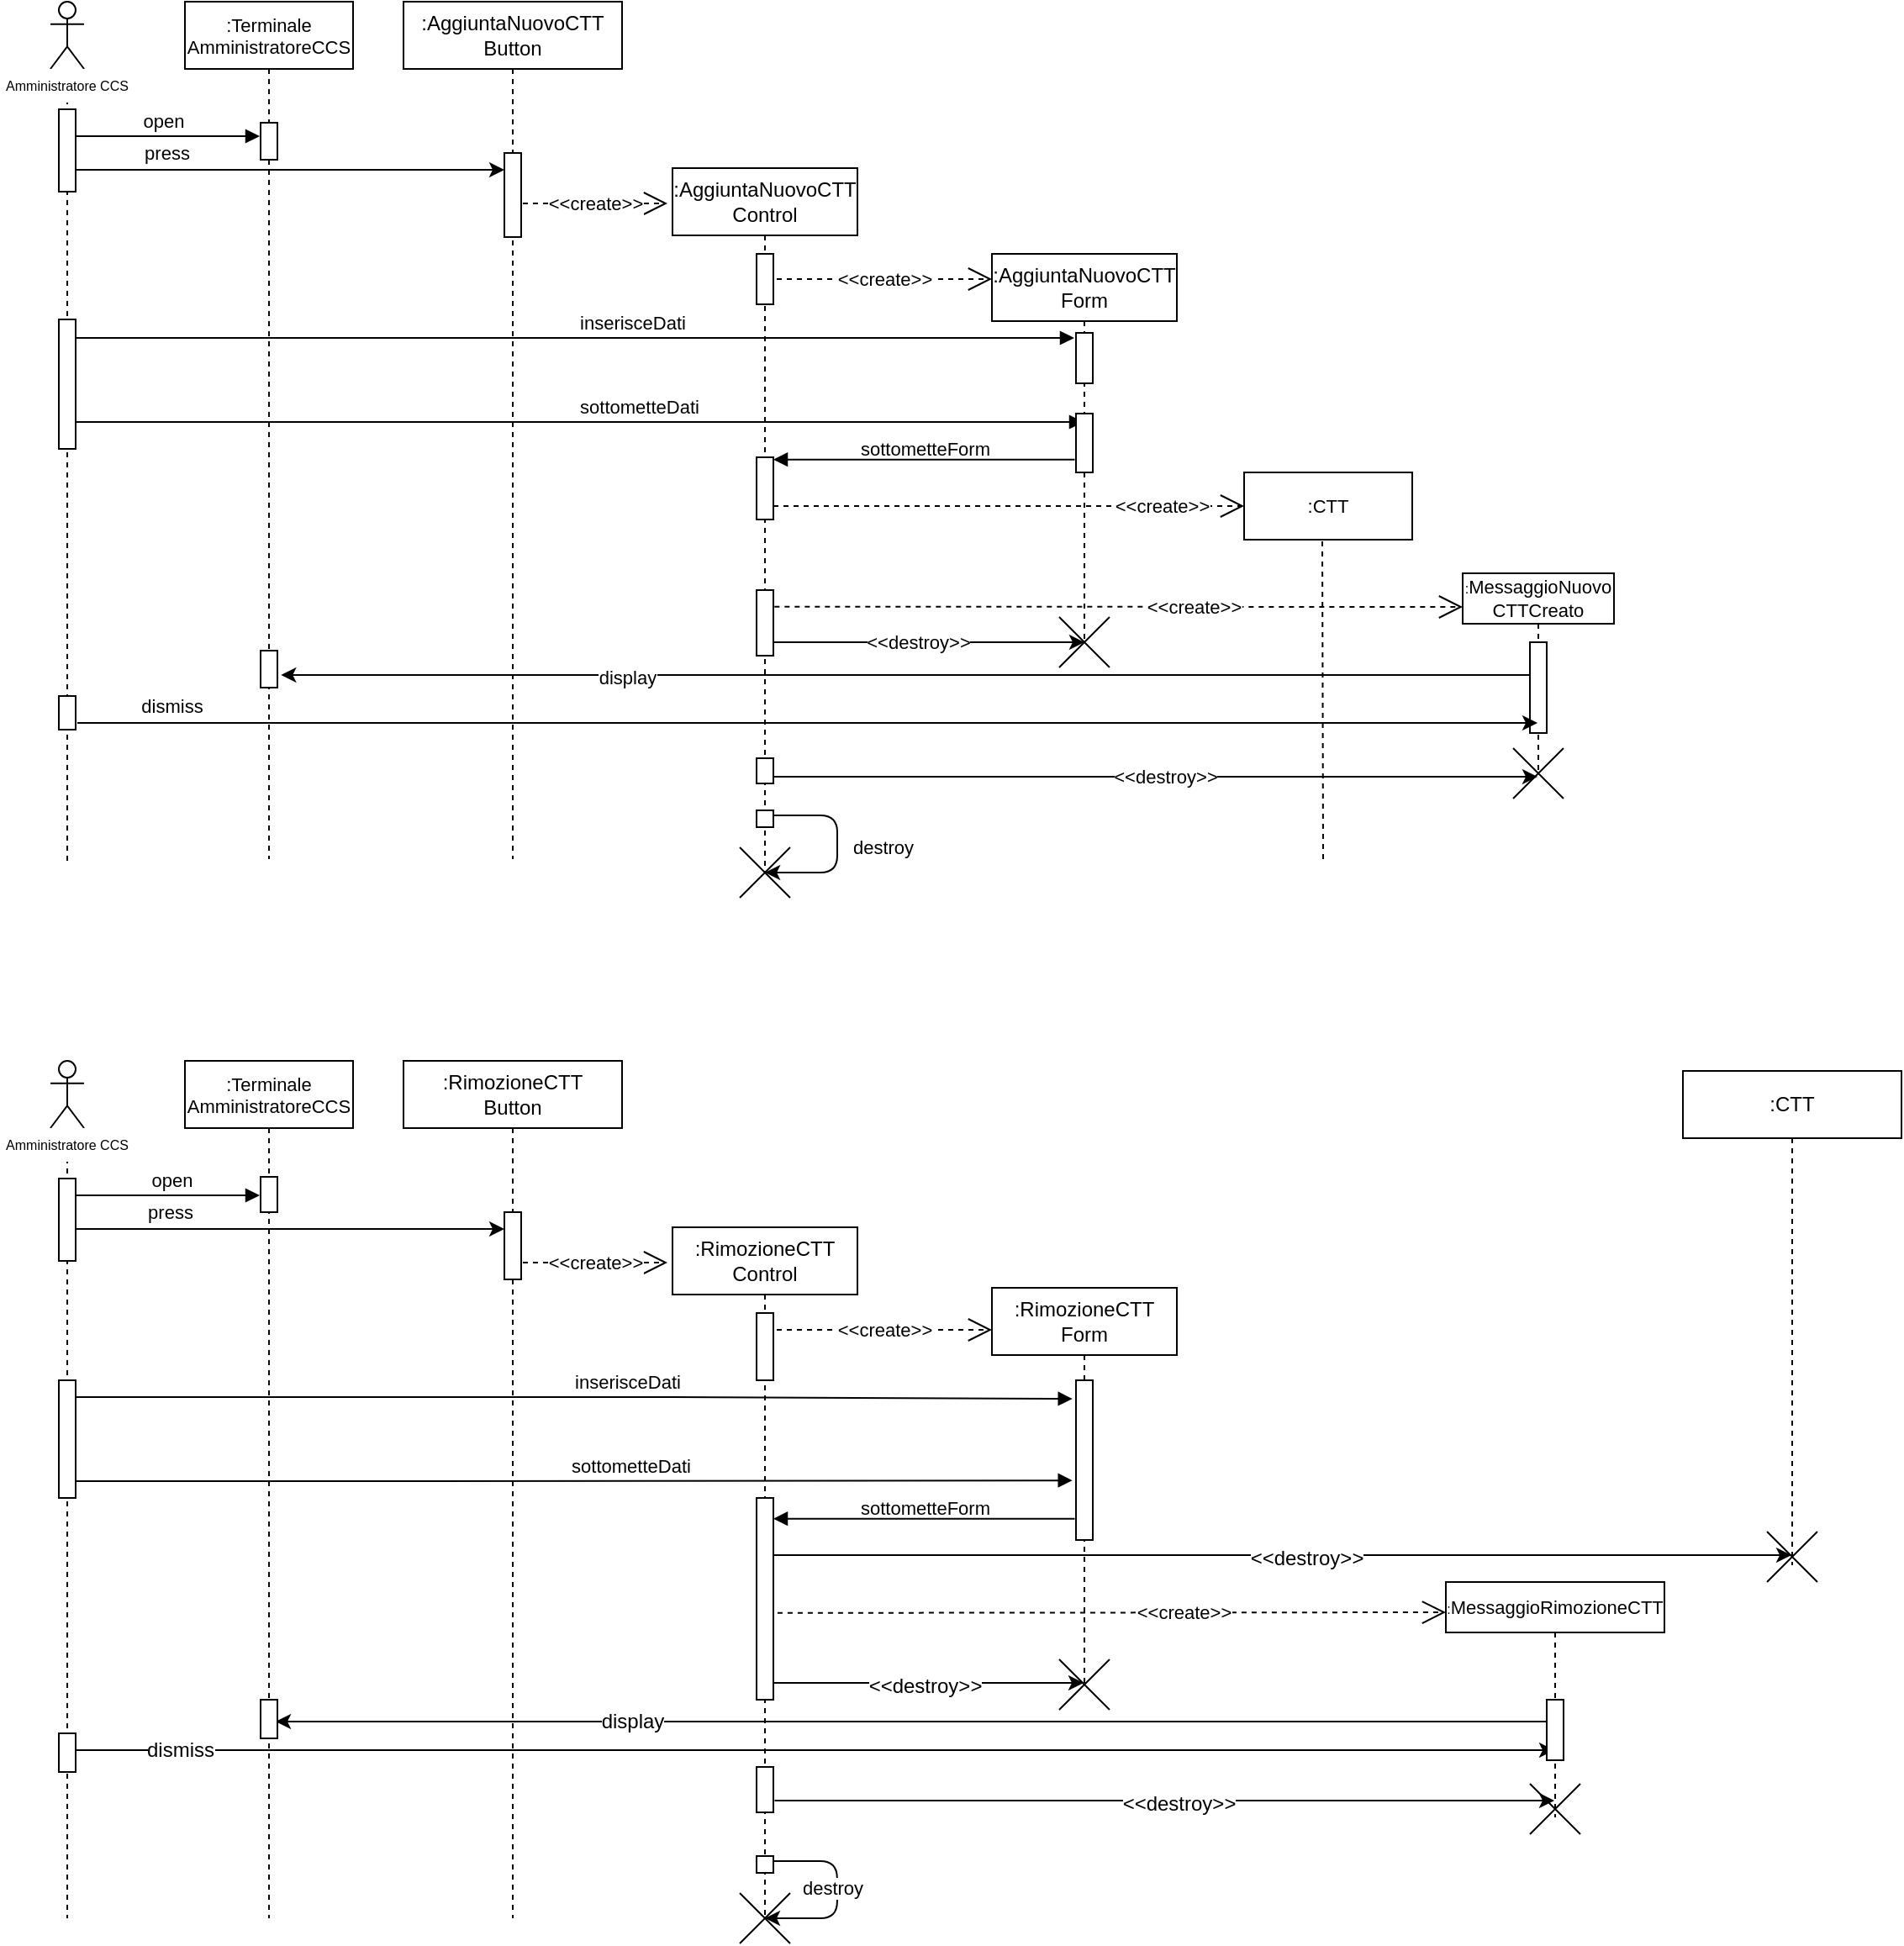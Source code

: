 <mxfile version="14.5.1" type="device"><diagram id="fMD52m2C8bVaRIi9G8p7" name="Page-1"><mxGraphModel dx="1086" dy="846" grid="1" gridSize="10" guides="1" tooltips="1" connect="1" arrows="1" fold="1" page="1" pageScale="1" pageWidth="827" pageHeight="1169" math="0" shadow="0"><root><mxCell id="0"/><mxCell id="1" parent="0"/><mxCell id="ud9lfbSyTgTO7OoXCv9i-1" value="" style="endArrow=classic;html=1;labelBackgroundColor=none;fontSize=14;exitX=0.606;exitY=0.804;exitDx=0;exitDy=0;exitPerimeter=0;" parent="1" source="ud9lfbSyTgTO7OoXCv9i-49" target="ud9lfbSyTgTO7OoXCv9i-69" edge="1"><mxGeometry width="50" height="50" relative="1" as="geometry"><mxPoint x="84.88" y="1220.0" as="sourcePoint"/><mxPoint x="870" y="1150" as="targetPoint"/></mxGeometry></mxCell><mxCell id="ud9lfbSyTgTO7OoXCv9i-2" value="dismiss" style="edgeLabel;html=1;align=center;verticalAlign=middle;resizable=0;points=[];fontSize=12;" parent="ud9lfbSyTgTO7OoXCv9i-1" vertex="1" connectable="0"><mxGeometry x="0.076" y="-3" relative="1" as="geometry"><mxPoint x="-409.48" y="-3.04" as="offset"/></mxGeometry></mxCell><mxCell id="ud9lfbSyTgTO7OoXCv9i-3" value="open" style="html=1;verticalAlign=bottom;endArrow=block;" parent="1" edge="1"><mxGeometry x="0.035" width="80" relative="1" as="geometry"><mxPoint x="75" y="160" as="sourcePoint"/><mxPoint x="194.5" y="160" as="targetPoint"/><mxPoint as="offset"/></mxGeometry></mxCell><mxCell id="ud9lfbSyTgTO7OoXCv9i-4" value="" style="endArrow=classic;html=1;labelBackgroundColor=none;fontSize=14;entryX=0.499;entryY=0.501;entryDx=0;entryDy=0;entryPerimeter=0;" parent="1" target="ud9lfbSyTgTO7OoXCv9i-32" edge="1"><mxGeometry width="50" height="50" relative="1" as="geometry"><mxPoint x="494.81" y="461.03" as="sourcePoint"/><mxPoint x="690" y="444" as="targetPoint"/></mxGeometry></mxCell><mxCell id="ud9lfbSyTgTO7OoXCv9i-5" value="&lt;font style=&quot;font-size: 11px&quot;&gt;&amp;lt;&amp;lt;destroy&amp;gt;&amp;gt;&lt;/font&gt;" style="edgeLabel;html=1;align=center;verticalAlign=middle;resizable=0;points=[];fontSize=14;" parent="ud9lfbSyTgTO7OoXCv9i-4" vertex="1" connectable="0"><mxGeometry x="0.076" y="-3" relative="1" as="geometry"><mxPoint x="-11.88" y="-4.03" as="offset"/></mxGeometry></mxCell><mxCell id="ud9lfbSyTgTO7OoXCv9i-6" value="" style="endArrow=classic;html=1;labelBackgroundColor=none;fontSize=14;entryX=1.217;entryY=0.658;entryDx=0;entryDy=0;entryPerimeter=0;" parent="1" source="ud9lfbSyTgTO7OoXCv9i-36" target="ud9lfbSyTgTO7OoXCv9i-16" edge="1"><mxGeometry width="50" height="50" relative="1" as="geometry"><mxPoint x="900" y="500" as="sourcePoint"/><mxPoint x="204" y="473" as="targetPoint"/></mxGeometry></mxCell><mxCell id="ud9lfbSyTgTO7OoXCv9i-7" value="&lt;font style=&quot;font-size: 11px&quot;&gt;display&lt;/font&gt;" style="edgeLabel;html=1;align=center;verticalAlign=middle;resizable=0;points=[];fontSize=14;" parent="ud9lfbSyTgTO7OoXCv9i-6" vertex="1" connectable="0"><mxGeometry x="0.076" y="-3" relative="1" as="geometry"><mxPoint x="-137.5" y="3" as="offset"/></mxGeometry></mxCell><mxCell id="ud9lfbSyTgTO7OoXCv9i-8" value="&lt;font style=&quot;font-size: 11px&quot;&gt;&amp;lt;&amp;lt;create&lt;font style=&quot;font-size: 11px&quot;&gt;&amp;gt;&amp;gt;&lt;/font&gt;&lt;/font&gt;" style="endArrow=open;endSize=12;dashed=1;html=1;fontSize=8;exitX=1.067;exitY=0.832;exitDx=0;exitDy=0;exitPerimeter=0;" parent="1" edge="1"><mxGeometry x="0.218" width="160" relative="1" as="geometry"><mxPoint x="500.67" y="439.84" as="sourcePoint"/><mxPoint x="910" y="440" as="targetPoint"/><mxPoint as="offset"/></mxGeometry></mxCell><mxCell id="ud9lfbSyTgTO7OoXCv9i-9" value="sottometteDati" style="html=1;verticalAlign=bottom;endArrow=block;" parent="1" target="ud9lfbSyTgTO7OoXCv9i-30" edge="1"><mxGeometry x="0.123" width="80" relative="1" as="geometry"><mxPoint x="80" y="330" as="sourcePoint"/><mxPoint x="677" y="330" as="targetPoint"/><Array as="points"><mxPoint x="260" y="330"/></Array><mxPoint as="offset"/></mxGeometry></mxCell><mxCell id="ud9lfbSyTgTO7OoXCv9i-10" value="inserisceDati" style="html=1;verticalAlign=bottom;endArrow=block;" parent="1" source="ud9lfbSyTgTO7OoXCv9i-19" edge="1"><mxGeometry x="0.114" width="80" relative="1" as="geometry"><mxPoint x="78" y="290" as="sourcePoint"/><mxPoint x="679" y="280" as="targetPoint"/><Array as="points"><mxPoint x="430" y="280"/></Array><mxPoint as="offset"/></mxGeometry></mxCell><mxCell id="ud9lfbSyTgTO7OoXCv9i-11" value="" style="endArrow=classic;html=1;" parent="1" source="ud9lfbSyTgTO7OoXCv9i-17" target="ud9lfbSyTgTO7OoXCv9i-22" edge="1"><mxGeometry width="50" height="50" relative="1" as="geometry"><mxPoint x="80" y="200" as="sourcePoint"/><mxPoint x="330" y="180" as="targetPoint"/><Array as="points"><mxPoint x="150" y="180"/><mxPoint x="270" y="180"/></Array></mxGeometry></mxCell><mxCell id="ud9lfbSyTgTO7OoXCv9i-12" value="press" style="edgeLabel;html=1;align=center;verticalAlign=middle;resizable=0;points=[];" parent="ud9lfbSyTgTO7OoXCv9i-11" vertex="1" connectable="0"><mxGeometry x="-0.398" y="-2" relative="1" as="geometry"><mxPoint x="-20" y="-12" as="offset"/></mxGeometry></mxCell><mxCell id="ud9lfbSyTgTO7OoXCv9i-13" value="&amp;lt;&amp;lt;create&amp;gt;&amp;gt;" style="endArrow=open;endSize=12;dashed=1;html=1;" parent="1" source="ud9lfbSyTgTO7OoXCv9i-21" edge="1"><mxGeometry x="0.049" width="160" relative="1" as="geometry"><mxPoint x="380" y="210" as="sourcePoint"/><mxPoint x="437" y="200" as="targetPoint"/><Array as="points"><mxPoint x="390" y="200"/></Array><mxPoint as="offset"/></mxGeometry></mxCell><mxCell id="ud9lfbSyTgTO7OoXCv9i-14" value=":Terminale&#10;AmministratoreCCS" style="shape=umlLifeline;perimeter=lifelinePerimeter;container=1;collapsible=0;recursiveResize=0;rounded=0;shadow=0;strokeWidth=1;fontSize=11;" parent="1" vertex="1"><mxGeometry x="150" y="80" width="100" height="510" as="geometry"/></mxCell><mxCell id="ud9lfbSyTgTO7OoXCv9i-15" value="" style="points=[];perimeter=orthogonalPerimeter;rounded=0;shadow=0;strokeWidth=1;" parent="ud9lfbSyTgTO7OoXCv9i-14" vertex="1"><mxGeometry x="45" y="72" width="10" height="22" as="geometry"/></mxCell><mxCell id="ud9lfbSyTgTO7OoXCv9i-16" value="" style="points=[];perimeter=orthogonalPerimeter;rounded=0;shadow=0;strokeWidth=1;" parent="ud9lfbSyTgTO7OoXCv9i-14" vertex="1"><mxGeometry x="45" y="386" width="10" height="22" as="geometry"/></mxCell><mxCell id="ud9lfbSyTgTO7OoXCv9i-17" value="" style="shape=umlLifeline;participant=umlActor;perimeter=lifelinePerimeter;whiteSpace=wrap;html=1;container=1;collapsible=0;recursiveResize=0;verticalAlign=top;spacingTop=36;outlineConnect=0;size=40;" parent="1" vertex="1"><mxGeometry x="70" y="80" width="20" height="514" as="geometry"/></mxCell><mxCell id="ud9lfbSyTgTO7OoXCv9i-18" value="" style="points=[];perimeter=orthogonalPerimeter;rounded=0;shadow=0;strokeWidth=1;" parent="ud9lfbSyTgTO7OoXCv9i-17" vertex="1"><mxGeometry x="5" y="64" width="10" height="49" as="geometry"/></mxCell><mxCell id="ud9lfbSyTgTO7OoXCv9i-19" value="" style="points=[];perimeter=orthogonalPerimeter;rounded=0;shadow=0;strokeWidth=1;" parent="ud9lfbSyTgTO7OoXCv9i-17" vertex="1"><mxGeometry x="5" y="189" width="10" height="77" as="geometry"/></mxCell><mxCell id="ud9lfbSyTgTO7OoXCv9i-20" value="" style="points=[];perimeter=orthogonalPerimeter;rounded=0;shadow=0;strokeWidth=1;" parent="ud9lfbSyTgTO7OoXCv9i-17" vertex="1"><mxGeometry x="5" y="413" width="10" height="20" as="geometry"/></mxCell><mxCell id="ud9lfbSyTgTO7OoXCv9i-21" value="&lt;div&gt;:AggiuntaNuovoCTT&lt;/div&gt;&lt;div&gt;Button&lt;/div&gt;" style="shape=umlLifeline;perimeter=lifelinePerimeter;whiteSpace=wrap;html=1;container=1;collapsible=0;recursiveResize=0;outlineConnect=0;fillColor=#ffffff;" parent="1" vertex="1"><mxGeometry x="280" y="80" width="130" height="510" as="geometry"/></mxCell><mxCell id="ud9lfbSyTgTO7OoXCv9i-22" value="" style="points=[];perimeter=orthogonalPerimeter;rounded=0;shadow=0;strokeWidth=1;" parent="ud9lfbSyTgTO7OoXCv9i-21" vertex="1"><mxGeometry x="60" y="90" width="10" height="50" as="geometry"/></mxCell><mxCell id="ud9lfbSyTgTO7OoXCv9i-23" value="&lt;div&gt;:AggiuntaNuovoCTT&lt;/div&gt;&lt;div&gt;Control&lt;br&gt;&lt;/div&gt;" style="shape=umlLifeline;perimeter=lifelinePerimeter;whiteSpace=wrap;html=1;container=1;collapsible=0;recursiveResize=0;outlineConnect=0;fillColor=#ffffff;size=40;" parent="1" vertex="1"><mxGeometry x="440" y="179" width="110" height="419" as="geometry"/></mxCell><mxCell id="ud9lfbSyTgTO7OoXCv9i-24" value="" style="points=[];perimeter=orthogonalPerimeter;rounded=0;shadow=0;strokeWidth=1;" parent="ud9lfbSyTgTO7OoXCv9i-23" vertex="1"><mxGeometry x="50" y="51" width="10" height="30" as="geometry"/></mxCell><mxCell id="ud9lfbSyTgTO7OoXCv9i-25" value="" style="points=[];perimeter=orthogonalPerimeter;rounded=0;shadow=0;strokeWidth=1;" parent="ud9lfbSyTgTO7OoXCv9i-23" vertex="1"><mxGeometry x="50" y="172" width="10" height="37" as="geometry"/></mxCell><mxCell id="ud9lfbSyTgTO7OoXCv9i-26" value="" style="points=[];perimeter=orthogonalPerimeter;rounded=0;shadow=0;strokeWidth=1;" parent="ud9lfbSyTgTO7OoXCv9i-23" vertex="1"><mxGeometry x="50" y="251" width="10" height="39" as="geometry"/></mxCell><mxCell id="ud9lfbSyTgTO7OoXCv9i-27" value="" style="points=[];perimeter=orthogonalPerimeter;rounded=0;shadow=0;strokeWidth=1;" parent="ud9lfbSyTgTO7OoXCv9i-23" vertex="1"><mxGeometry x="50" y="351" width="10" height="15" as="geometry"/></mxCell><mxCell id="ud9lfbSyTgTO7OoXCv9i-28" value="Amministratore CCS" style="text;align=center;fontStyle=0;verticalAlign=middle;spacingLeft=3;spacingRight=3;strokeColor=none;rotatable=0;points=[[0,0.5],[1,0.5]];portConstraint=eastwest;fillColor=#ffffff;fontSize=8;" parent="1" vertex="1"><mxGeometry x="40" y="120" width="80" height="20" as="geometry"/></mxCell><mxCell id="ud9lfbSyTgTO7OoXCv9i-29" value="&lt;font style=&quot;font-size: 11px&quot;&gt;&amp;lt;&amp;lt;create&amp;gt;&amp;gt;&lt;/font&gt;" style="endArrow=open;endSize=12;dashed=1;html=1;fontSize=8;" parent="1" edge="1"><mxGeometry width="160" relative="1" as="geometry"><mxPoint x="502" y="245" as="sourcePoint"/><mxPoint x="630" y="245" as="targetPoint"/><Array as="points"><mxPoint x="570" y="245"/></Array><mxPoint as="offset"/></mxGeometry></mxCell><mxCell id="ud9lfbSyTgTO7OoXCv9i-30" value="&lt;div&gt;:AggiuntaNuovoCTT&lt;/div&gt;&lt;div&gt;Form&lt;/div&gt;" style="shape=umlLifeline;perimeter=lifelinePerimeter;whiteSpace=wrap;html=1;container=1;collapsible=0;recursiveResize=0;outlineConnect=0;" parent="1" vertex="1"><mxGeometry x="630" y="230" width="110" height="230" as="geometry"/></mxCell><mxCell id="ud9lfbSyTgTO7OoXCv9i-31" value="" style="points=[];perimeter=orthogonalPerimeter;rounded=0;shadow=0;strokeWidth=1;" parent="ud9lfbSyTgTO7OoXCv9i-30" vertex="1"><mxGeometry x="50" y="95" width="10" height="35" as="geometry"/></mxCell><mxCell id="ud9lfbSyTgTO7OoXCv9i-32" value="" style="shape=umlDestroy;fillColor=#ffffff;fontSize=8;" parent="ud9lfbSyTgTO7OoXCv9i-30" vertex="1"><mxGeometry x="40" y="216" width="30" height="30" as="geometry"/></mxCell><mxCell id="ud9lfbSyTgTO7OoXCv9i-33" value="" style="points=[];perimeter=orthogonalPerimeter;rounded=0;shadow=0;strokeWidth=1;" parent="ud9lfbSyTgTO7OoXCv9i-30" vertex="1"><mxGeometry x="50" y="47" width="10" height="30" as="geometry"/></mxCell><mxCell id="ud9lfbSyTgTO7OoXCv9i-34" value="&lt;font style=&quot;font-size: 11px&quot;&gt;sottometteForm&lt;/font&gt;" style="html=1;verticalAlign=bottom;endArrow=block;fontSize=8;exitX=-0.074;exitY=0.407;exitDx=0;exitDy=0;exitPerimeter=0;labelBackgroundColor=none;" parent="1" edge="1"><mxGeometry x="-0.004" y="3" width="80" relative="1" as="geometry"><mxPoint x="679.26" y="352.33" as="sourcePoint"/><mxPoint x="500" y="352.33" as="targetPoint"/><Array as="points"/><mxPoint as="offset"/></mxGeometry></mxCell><mxCell id="ud9lfbSyTgTO7OoXCv9i-35" value=":&lt;font style=&quot;font-size: 11px&quot;&gt;Messaggio&lt;/font&gt;&lt;font style=&quot;font-size: 11px&quot;&gt;&lt;font style=&quot;font-size: 11px&quot;&gt;&lt;font style=&quot;font-size: 11px&quot;&gt;Nuovo&lt;/font&gt;&lt;br&gt;CTTCreato&lt;/font&gt;&lt;br&gt;&lt;/font&gt;" style="shape=umlLifeline;perimeter=lifelinePerimeter;whiteSpace=wrap;html=1;container=1;collapsible=0;recursiveResize=0;outlineConnect=0;fillColor=#ffffff;fontSize=8;size=30;" parent="1" vertex="1"><mxGeometry x="910" y="420" width="90" height="120" as="geometry"/></mxCell><mxCell id="ud9lfbSyTgTO7OoXCv9i-36" value="" style="points=[];perimeter=orthogonalPerimeter;rounded=0;shadow=0;strokeWidth=1;" parent="ud9lfbSyTgTO7OoXCv9i-35" vertex="1"><mxGeometry x="40" y="41" width="10" height="54" as="geometry"/></mxCell><mxCell id="ud9lfbSyTgTO7OoXCv9i-37" value="" style="shape=umlDestroy;fillColor=#ffffff;fontSize=8;" parent="ud9lfbSyTgTO7OoXCv9i-35" vertex="1"><mxGeometry x="30" y="104" width="30" height="30" as="geometry"/></mxCell><mxCell id="ud9lfbSyTgTO7OoXCv9i-38" value="" style="endArrow=classic;html=1;labelBackgroundColor=none;fontSize=14;" parent="1" source="ud9lfbSyTgTO7OoXCv9i-70" edge="1"><mxGeometry width="50" height="50" relative="1" as="geometry"><mxPoint x="900" y="1130" as="sourcePoint"/><mxPoint x="204.0" y="1103" as="targetPoint"/></mxGeometry></mxCell><mxCell id="ud9lfbSyTgTO7OoXCv9i-39" value="display" style="edgeLabel;html=1;align=center;verticalAlign=middle;resizable=0;points=[];fontSize=12;" parent="ud9lfbSyTgTO7OoXCv9i-38" vertex="1" connectable="0"><mxGeometry x="0.076" y="-3" relative="1" as="geometry"><mxPoint x="-137.5" y="3" as="offset"/></mxGeometry></mxCell><mxCell id="ud9lfbSyTgTO7OoXCv9i-40" value="&lt;font style=&quot;font-size: 11px&quot;&gt;&amp;lt;&amp;lt;create&lt;font style=&quot;font-size: 11px&quot;&gt;&amp;gt;&amp;gt;&lt;/font&gt;&lt;/font&gt;" style="endArrow=open;endSize=12;dashed=1;html=1;fontSize=8;exitX=1.245;exitY=0.57;exitDx=0;exitDy=0;exitPerimeter=0;" parent="1" source="ud9lfbSyTgTO7OoXCv9i-72" edge="1"><mxGeometry x="0.218" width="160" relative="1" as="geometry"><mxPoint x="250" y="970" as="sourcePoint"/><mxPoint x="900" y="1038" as="targetPoint"/><mxPoint as="offset"/></mxGeometry></mxCell><mxCell id="ud9lfbSyTgTO7OoXCv9i-41" value="sottometteDati" style="html=1;verticalAlign=bottom;endArrow=block;entryX=-0.214;entryY=0.627;entryDx=0;entryDy=0;entryPerimeter=0;" parent="1" target="ud9lfbSyTgTO7OoXCv9i-66" edge="1"><mxGeometry x="0.123" width="80" relative="1" as="geometry"><mxPoint x="80" y="960" as="sourcePoint"/><mxPoint x="670" y="961" as="targetPoint"/><Array as="points"><mxPoint x="260" y="960"/></Array><mxPoint as="offset"/></mxGeometry></mxCell><mxCell id="ud9lfbSyTgTO7OoXCv9i-42" value="inserisceDati" style="html=1;verticalAlign=bottom;endArrow=block;entryX=-0.214;entryY=0.116;entryDx=0;entryDy=0;entryPerimeter=0;" parent="1" source="ud9lfbSyTgTO7OoXCv9i-49" target="ud9lfbSyTgTO7OoXCv9i-66" edge="1"><mxGeometry x="0.114" width="80" relative="1" as="geometry"><mxPoint x="78" y="920" as="sourcePoint"/><mxPoint x="670" y="910" as="targetPoint"/><Array as="points"><mxPoint x="430" y="910"/></Array><mxPoint as="offset"/></mxGeometry></mxCell><mxCell id="ud9lfbSyTgTO7OoXCv9i-43" value="" style="endArrow=classic;html=1;" parent="1" source="ud9lfbSyTgTO7OoXCv9i-49" target="ud9lfbSyTgTO7OoXCv9i-55" edge="1"><mxGeometry width="50" height="50" relative="1" as="geometry"><mxPoint x="80" y="830" as="sourcePoint"/><mxPoint x="330" y="810" as="targetPoint"/><Array as="points"><mxPoint x="150" y="810"/><mxPoint x="270" y="810"/></Array></mxGeometry></mxCell><mxCell id="ud9lfbSyTgTO7OoXCv9i-44" value="press" style="edgeLabel;html=1;align=center;verticalAlign=middle;resizable=0;points=[];" parent="ud9lfbSyTgTO7OoXCv9i-43" vertex="1" connectable="0"><mxGeometry x="-0.398" y="-2" relative="1" as="geometry"><mxPoint x="-18.21" y="-12" as="offset"/></mxGeometry></mxCell><mxCell id="ud9lfbSyTgTO7OoXCv9i-45" value="&amp;lt;&amp;lt;create&amp;gt;&amp;gt;" style="endArrow=open;endSize=12;dashed=1;html=1;" parent="1" source="ud9lfbSyTgTO7OoXCv9i-54" edge="1"><mxGeometry x="0.049" width="160" relative="1" as="geometry"><mxPoint x="380" y="840" as="sourcePoint"/><mxPoint x="437" y="830" as="targetPoint"/><Array as="points"><mxPoint x="390" y="830"/></Array><mxPoint as="offset"/></mxGeometry></mxCell><mxCell id="ud9lfbSyTgTO7OoXCv9i-46" value=":Terminale&#10;AmministratoreCCS" style="shape=umlLifeline;perimeter=lifelinePerimeter;container=1;collapsible=0;recursiveResize=0;rounded=0;shadow=0;strokeWidth=1;fontSize=11;" parent="1" vertex="1"><mxGeometry x="150" y="710" width="100" height="510" as="geometry"/></mxCell><mxCell id="ud9lfbSyTgTO7OoXCv9i-47" value="" style="points=[];perimeter=orthogonalPerimeter;rounded=0;shadow=0;strokeWidth=1;" parent="ud9lfbSyTgTO7OoXCv9i-46" vertex="1"><mxGeometry x="45" y="69" width="10" height="21" as="geometry"/></mxCell><mxCell id="ud9lfbSyTgTO7OoXCv9i-48" value="" style="points=[];perimeter=orthogonalPerimeter;rounded=0;shadow=0;strokeWidth=1;" parent="ud9lfbSyTgTO7OoXCv9i-46" vertex="1"><mxGeometry x="45" y="380" width="10" height="23" as="geometry"/></mxCell><mxCell id="ud9lfbSyTgTO7OoXCv9i-49" value="" style="shape=umlLifeline;participant=umlActor;perimeter=lifelinePerimeter;whiteSpace=wrap;html=1;container=1;collapsible=0;recursiveResize=0;verticalAlign=top;spacingTop=36;outlineConnect=0;size=40;" parent="1" vertex="1"><mxGeometry x="70" y="710" width="20" height="510" as="geometry"/></mxCell><mxCell id="ud9lfbSyTgTO7OoXCv9i-50" value="" style="points=[];perimeter=orthogonalPerimeter;rounded=0;shadow=0;strokeWidth=1;" parent="ud9lfbSyTgTO7OoXCv9i-49" vertex="1"><mxGeometry x="5" y="70" width="10" height="49" as="geometry"/></mxCell><mxCell id="ud9lfbSyTgTO7OoXCv9i-51" value="" style="points=[];perimeter=orthogonalPerimeter;rounded=0;shadow=0;strokeWidth=1;" parent="ud9lfbSyTgTO7OoXCv9i-49" vertex="1"><mxGeometry x="5" y="190" width="10" height="70" as="geometry"/></mxCell><mxCell id="ud9lfbSyTgTO7OoXCv9i-52" value="" style="points=[];perimeter=orthogonalPerimeter;rounded=0;shadow=0;strokeWidth=1;" parent="ud9lfbSyTgTO7OoXCv9i-49" vertex="1"><mxGeometry x="5" y="400" width="10" height="23" as="geometry"/></mxCell><mxCell id="ud9lfbSyTgTO7OoXCv9i-53" value="open" style="html=1;verticalAlign=bottom;endArrow=block;" parent="1" source="ud9lfbSyTgTO7OoXCv9i-50" edge="1"><mxGeometry x="0.035" width="80" relative="1" as="geometry"><mxPoint x="75" y="790" as="sourcePoint"/><mxPoint x="194.5" y="790" as="targetPoint"/><mxPoint as="offset"/></mxGeometry></mxCell><mxCell id="ud9lfbSyTgTO7OoXCv9i-54" value="&lt;div&gt;:RimozioneCTT&lt;/div&gt;&lt;div&gt;Button&lt;/div&gt;" style="shape=umlLifeline;perimeter=lifelinePerimeter;whiteSpace=wrap;html=1;container=1;collapsible=0;recursiveResize=0;outlineConnect=0;fillColor=#ffffff;" parent="1" vertex="1"><mxGeometry x="280" y="710" width="130" height="510" as="geometry"/></mxCell><mxCell id="ud9lfbSyTgTO7OoXCv9i-55" value="" style="points=[];perimeter=orthogonalPerimeter;rounded=0;shadow=0;strokeWidth=1;" parent="ud9lfbSyTgTO7OoXCv9i-54" vertex="1"><mxGeometry x="60" y="90" width="10" height="40" as="geometry"/></mxCell><mxCell id="ud9lfbSyTgTO7OoXCv9i-56" value="&lt;div&gt;:RimozioneCTT&lt;/div&gt;&lt;div&gt;Control&lt;br&gt;&lt;/div&gt;" style="shape=umlLifeline;perimeter=lifelinePerimeter;whiteSpace=wrap;html=1;container=1;collapsible=0;recursiveResize=0;outlineConnect=0;fillColor=#ffffff;size=40;" parent="1" vertex="1"><mxGeometry x="440" y="809" width="110" height="411" as="geometry"/></mxCell><mxCell id="ud9lfbSyTgTO7OoXCv9i-57" value="" style="shape=umlDestroy;fillColor=#ffffff;fontSize=8;" parent="ud9lfbSyTgTO7OoXCv9i-56" vertex="1"><mxGeometry x="40" y="396" width="30" height="30" as="geometry"/></mxCell><mxCell id="ud9lfbSyTgTO7OoXCv9i-58" value="" style="endArrow=classic;html=1;" parent="ud9lfbSyTgTO7OoXCv9i-56" edge="1"><mxGeometry width="50" height="50" relative="1" as="geometry"><mxPoint x="54.929" y="377" as="sourcePoint"/><mxPoint x="55" y="411" as="targetPoint"/><Array as="points"><mxPoint x="97.87" y="377"/><mxPoint x="98" y="411"/></Array></mxGeometry></mxCell><mxCell id="ud9lfbSyTgTO7OoXCv9i-59" value="destroy" style="edgeLabel;html=1;align=center;verticalAlign=middle;resizable=0;points=[];" parent="ud9lfbSyTgTO7OoXCv9i-58" vertex="1" connectable="0"><mxGeometry x="0.154" y="-3" relative="1" as="geometry"><mxPoint y="-10.16" as="offset"/></mxGeometry></mxCell><mxCell id="ud9lfbSyTgTO7OoXCv9i-60" value="" style="points=[];perimeter=orthogonalPerimeter;rounded=0;shadow=0;strokeWidth=1;" parent="ud9lfbSyTgTO7OoXCv9i-56" vertex="1"><mxGeometry x="50" y="51" width="10" height="40" as="geometry"/></mxCell><mxCell id="ud9lfbSyTgTO7OoXCv9i-61" value="" style="points=[];perimeter=orthogonalPerimeter;rounded=0;shadow=0;strokeWidth=1;" parent="ud9lfbSyTgTO7OoXCv9i-56" vertex="1"><mxGeometry x="50" y="374" width="10" height="10" as="geometry"/></mxCell><mxCell id="ud9lfbSyTgTO7OoXCv9i-62" value="" style="points=[];perimeter=orthogonalPerimeter;rounded=0;shadow=0;strokeWidth=1;" parent="ud9lfbSyTgTO7OoXCv9i-56" vertex="1"><mxGeometry x="50" y="321" width="10" height="27" as="geometry"/></mxCell><mxCell id="ud9lfbSyTgTO7OoXCv9i-63" value="Amministratore CCS" style="text;align=center;fontStyle=0;verticalAlign=middle;spacingLeft=3;spacingRight=3;strokeColor=none;rotatable=0;points=[[0,0.5],[1,0.5]];portConstraint=eastwest;fillColor=#ffffff;fontSize=8;" parent="1" vertex="1"><mxGeometry x="40" y="750" width="80" height="20" as="geometry"/></mxCell><mxCell id="ud9lfbSyTgTO7OoXCv9i-64" value="&lt;font style=&quot;font-size: 11px&quot;&gt;&amp;lt;&amp;lt;create&amp;gt;&amp;gt;&lt;/font&gt;" style="endArrow=open;endSize=12;dashed=1;html=1;fontSize=8;" parent="1" edge="1"><mxGeometry width="160" relative="1" as="geometry"><mxPoint x="502" y="870" as="sourcePoint"/><mxPoint x="630" y="870" as="targetPoint"/><mxPoint as="offset"/></mxGeometry></mxCell><mxCell id="ud9lfbSyTgTO7OoXCv9i-65" value="&lt;div&gt;:RimozioneCTT&lt;/div&gt;&lt;div&gt;Form&lt;/div&gt;" style="shape=umlLifeline;perimeter=lifelinePerimeter;whiteSpace=wrap;html=1;container=1;collapsible=0;recursiveResize=0;outlineConnect=0;" parent="1" vertex="1"><mxGeometry x="630" y="845" width="110" height="235" as="geometry"/></mxCell><mxCell id="ud9lfbSyTgTO7OoXCv9i-66" value="" style="points=[];perimeter=orthogonalPerimeter;rounded=0;shadow=0;strokeWidth=1;" parent="ud9lfbSyTgTO7OoXCv9i-65" vertex="1"><mxGeometry x="50" y="55" width="10" height="95" as="geometry"/></mxCell><mxCell id="ud9lfbSyTgTO7OoXCv9i-67" value="" style="shape=umlDestroy;fillColor=#ffffff;fontSize=8;" parent="ud9lfbSyTgTO7OoXCv9i-65" vertex="1"><mxGeometry x="40" y="221" width="30" height="30" as="geometry"/></mxCell><mxCell id="ud9lfbSyTgTO7OoXCv9i-68" value="&lt;font style=&quot;font-size: 11px&quot;&gt;sottometteForm&lt;/font&gt;" style="html=1;verticalAlign=bottom;endArrow=block;fontSize=8;exitX=-0.074;exitY=0.407;exitDx=0;exitDy=0;exitPerimeter=0;labelBackgroundColor=none;" parent="1" edge="1"><mxGeometry x="-0.004" y="3" width="80" relative="1" as="geometry"><mxPoint x="679.26" y="982.33" as="sourcePoint"/><mxPoint x="500" y="982.33" as="targetPoint"/><Array as="points"/><mxPoint as="offset"/></mxGeometry></mxCell><mxCell id="ud9lfbSyTgTO7OoXCv9i-69" value=":&lt;font style=&quot;font-size: 11px&quot;&gt;Messaggio&lt;/font&gt;&lt;font style=&quot;font-size: 11px&quot;&gt;&lt;font style=&quot;font-size: 11px&quot;&gt;RimozioneCTT&lt;/font&gt;&lt;br&gt;&lt;/font&gt;" style="shape=umlLifeline;perimeter=lifelinePerimeter;whiteSpace=wrap;html=1;container=1;collapsible=0;recursiveResize=0;outlineConnect=0;fillColor=#ffffff;fontSize=8;size=30;" parent="1" vertex="1"><mxGeometry x="900" y="1020" width="130" height="140" as="geometry"/></mxCell><mxCell id="ud9lfbSyTgTO7OoXCv9i-70" value="" style="points=[];perimeter=orthogonalPerimeter;rounded=0;shadow=0;strokeWidth=1;" parent="ud9lfbSyTgTO7OoXCv9i-69" vertex="1"><mxGeometry x="60" y="70" width="10" height="36" as="geometry"/></mxCell><mxCell id="ud9lfbSyTgTO7OoXCv9i-71" value="" style="shape=umlDestroy;fillColor=#ffffff;fontSize=8;" parent="ud9lfbSyTgTO7OoXCv9i-69" vertex="1"><mxGeometry x="50" y="120" width="30" height="30" as="geometry"/></mxCell><mxCell id="ud9lfbSyTgTO7OoXCv9i-72" value="" style="points=[];perimeter=orthogonalPerimeter;rounded=0;shadow=0;strokeWidth=1;" parent="1" vertex="1"><mxGeometry x="490" y="970" width="10" height="120" as="geometry"/></mxCell><mxCell id="ud9lfbSyTgTO7OoXCv9i-73" value="" style="endArrow=classic;html=1;labelBackgroundColor=none;fontSize=14;exitX=1;exitY=0.917;exitDx=0;exitDy=0;exitPerimeter=0;" parent="1" source="ud9lfbSyTgTO7OoXCv9i-72" target="ud9lfbSyTgTO7OoXCv9i-65" edge="1"><mxGeometry width="50" height="50" relative="1" as="geometry"><mxPoint x="962.5" y="1113" as="sourcePoint"/><mxPoint x="690" y="1148" as="targetPoint"/></mxGeometry></mxCell><mxCell id="ud9lfbSyTgTO7OoXCv9i-74" value="&amp;lt;&amp;lt;destroy&amp;gt;&amp;gt;" style="edgeLabel;html=1;align=center;verticalAlign=middle;resizable=0;points=[];fontSize=12;" parent="ud9lfbSyTgTO7OoXCv9i-73" vertex="1" connectable="0"><mxGeometry x="0.076" y="-3" relative="1" as="geometry"><mxPoint x="-9.64" y="-1" as="offset"/></mxGeometry></mxCell><mxCell id="ud9lfbSyTgTO7OoXCv9i-75" value="&lt;font style=&quot;font-size: 11px&quot;&gt;&amp;lt;&amp;lt;create&amp;gt;&amp;gt;&lt;/font&gt;" style="endArrow=open;endSize=12;dashed=1;html=1;fontSize=8;entryX=0;entryY=0.5;entryDx=0;entryDy=0;entryPerimeter=0;" parent="1" target="ud9lfbSyTgTO7OoXCv9i-76" edge="1"><mxGeometry x="0.649" width="160" relative="1" as="geometry"><mxPoint x="500" y="380" as="sourcePoint"/><mxPoint x="770" y="380" as="targetPoint"/><Array as="points"><mxPoint x="600" y="380"/></Array><mxPoint as="offset"/></mxGeometry></mxCell><mxCell id="ud9lfbSyTgTO7OoXCv9i-76" value="&lt;font style=&quot;font-size: 11px&quot;&gt;:CTT&lt;/font&gt;" style="shape=umlLifeline;perimeter=lifelinePerimeter;whiteSpace=wrap;html=1;container=1;collapsible=0;recursiveResize=0;outlineConnect=0;fillColor=#ffffff;fontSize=8;" parent="1" vertex="1"><mxGeometry x="780" y="360" width="100" height="40" as="geometry"/></mxCell><mxCell id="ud9lfbSyTgTO7OoXCv9i-77" value="&lt;div&gt;:CTT&lt;/div&gt;" style="shape=umlLifeline;perimeter=lifelinePerimeter;whiteSpace=wrap;html=1;container=1;collapsible=0;recursiveResize=0;outlineConnect=0;fillColor=#ffffff;" parent="1" vertex="1"><mxGeometry x="1041" y="716" width="130" height="294" as="geometry"/></mxCell><mxCell id="ud9lfbSyTgTO7OoXCv9i-80" value="" style="shape=umlDestroy;fillColor=#ffffff;fontSize=8;" parent="ud9lfbSyTgTO7OoXCv9i-77" vertex="1"><mxGeometry x="50" y="274" width="30" height="30" as="geometry"/></mxCell><mxCell id="ud9lfbSyTgTO7OoXCv9i-78" value="" style="endArrow=classic;html=1;labelBackgroundColor=none;fontSize=14;exitX=1;exitY=0.917;exitDx=0;exitDy=0;exitPerimeter=0;" parent="1" target="ud9lfbSyTgTO7OoXCv9i-77" edge="1"><mxGeometry width="50" height="50" relative="1" as="geometry"><mxPoint x="500" y="1004.04" as="sourcePoint"/><mxPoint x="1100.5" y="1004.04" as="targetPoint"/></mxGeometry></mxCell><mxCell id="ud9lfbSyTgTO7OoXCv9i-79" value="&amp;lt;&amp;lt;destroy&amp;gt;&amp;gt;" style="edgeLabel;html=1;align=center;verticalAlign=middle;resizable=0;points=[];fontSize=12;" parent="ud9lfbSyTgTO7OoXCv9i-78" vertex="1" connectable="0"><mxGeometry x="0.076" y="-3" relative="1" as="geometry"><mxPoint x="-9.64" y="-1" as="offset"/></mxGeometry></mxCell><mxCell id="ud9lfbSyTgTO7OoXCv9i-81" value="" style="shape=umlDestroy;fillColor=#ffffff;fontSize=8;" parent="1" vertex="1"><mxGeometry x="480" y="583" width="30" height="30" as="geometry"/></mxCell><mxCell id="ud9lfbSyTgTO7OoXCv9i-82" value="" style="endArrow=classic;html=1;entryX=0.502;entryY=0.5;entryDx=0;entryDy=0;entryPerimeter=0;" parent="1" target="ud9lfbSyTgTO7OoXCv9i-81" edge="1"><mxGeometry width="50" height="50" relative="1" as="geometry"><mxPoint x="494.667" y="564.0" as="sourcePoint"/><mxPoint x="60.0" y="462" as="targetPoint"/><Array as="points"><mxPoint x="538" y="564"/><mxPoint x="538" y="598"/></Array></mxGeometry></mxCell><mxCell id="ud9lfbSyTgTO7OoXCv9i-83" value="destroy" style="edgeLabel;html=1;align=center;verticalAlign=middle;resizable=0;points=[];" parent="ud9lfbSyTgTO7OoXCv9i-82" vertex="1" connectable="0"><mxGeometry x="0.154" y="-3" relative="1" as="geometry"><mxPoint x="30" y="-7.47" as="offset"/></mxGeometry></mxCell><mxCell id="ud9lfbSyTgTO7OoXCv9i-84" value="" style="points=[];perimeter=orthogonalPerimeter;rounded=0;shadow=0;strokeWidth=1;" parent="1" vertex="1"><mxGeometry x="490" y="561" width="10" height="10" as="geometry"/></mxCell><mxCell id="ud9lfbSyTgTO7OoXCv9i-85" value="" style="endArrow=classic;html=1;exitX=1.1;exitY=0.8;exitDx=0;exitDy=0;exitPerimeter=0;" parent="1" source="ud9lfbSyTgTO7OoXCv9i-20" target="ud9lfbSyTgTO7OoXCv9i-35" edge="1"><mxGeometry width="50" height="50" relative="1" as="geometry"><mxPoint x="80.997" y="499.58" as="sourcePoint"/><mxPoint x="341.33" y="499.58" as="targetPoint"/></mxGeometry></mxCell><mxCell id="ud9lfbSyTgTO7OoXCv9i-86" value="dismiss" style="edgeLabel;html=1;align=center;verticalAlign=middle;resizable=0;points=[];" parent="ud9lfbSyTgTO7OoXCv9i-85" vertex="1" connectable="0"><mxGeometry x="-0.398" y="-2" relative="1" as="geometry"><mxPoint x="-205.33" y="-12" as="offset"/></mxGeometry></mxCell><mxCell id="ud9lfbSyTgTO7OoXCv9i-87" value="" style="endArrow=classic;html=1;labelBackgroundColor=none;fontSize=14;" parent="1" edge="1"><mxGeometry width="50" height="50" relative="1" as="geometry"><mxPoint x="500" y="541" as="sourcePoint"/><mxPoint x="954.5" y="541" as="targetPoint"/></mxGeometry></mxCell><mxCell id="ud9lfbSyTgTO7OoXCv9i-88" value="&lt;font style=&quot;font-size: 11px&quot;&gt;&amp;lt;&amp;lt;destroy&amp;gt;&amp;gt;&lt;/font&gt;" style="edgeLabel;html=1;align=center;verticalAlign=middle;resizable=0;points=[];fontSize=14;" parent="ud9lfbSyTgTO7OoXCv9i-87" vertex="1" connectable="0"><mxGeometry x="0.076" y="-3" relative="1" as="geometry"><mxPoint x="-11.88" y="-4.03" as="offset"/></mxGeometry></mxCell><mxCell id="ud9lfbSyTgTO7OoXCv9i-89" value="" style="endArrow=classic;html=1;labelBackgroundColor=none;fontSize=14;exitX=1;exitY=0.917;exitDx=0;exitDy=0;exitPerimeter=0;" parent="1" target="ud9lfbSyTgTO7OoXCv9i-69" edge="1"><mxGeometry width="50" height="50" relative="1" as="geometry"><mxPoint x="500.75" y="1150" as="sourcePoint"/><mxPoint x="960" y="1150" as="targetPoint"/></mxGeometry></mxCell><mxCell id="ud9lfbSyTgTO7OoXCv9i-90" value="&amp;lt;&amp;lt;destroy&amp;gt;&amp;gt;" style="edgeLabel;html=1;align=center;verticalAlign=middle;resizable=0;points=[];fontSize=12;" parent="ud9lfbSyTgTO7OoXCv9i-89" vertex="1" connectable="0"><mxGeometry x="0.076" y="-3" relative="1" as="geometry"><mxPoint x="-9.64" y="-1" as="offset"/></mxGeometry></mxCell><mxCell id="rqt6U6lATWPVaaw4Tnmm-1" value="" style="endArrow=none;dashed=1;html=1;" parent="1" edge="1"><mxGeometry width="50" height="50" relative="1" as="geometry"><mxPoint x="827" y="590" as="sourcePoint"/><mxPoint x="826.5" y="400" as="targetPoint"/></mxGeometry></mxCell></root></mxGraphModel></diagram></mxfile>